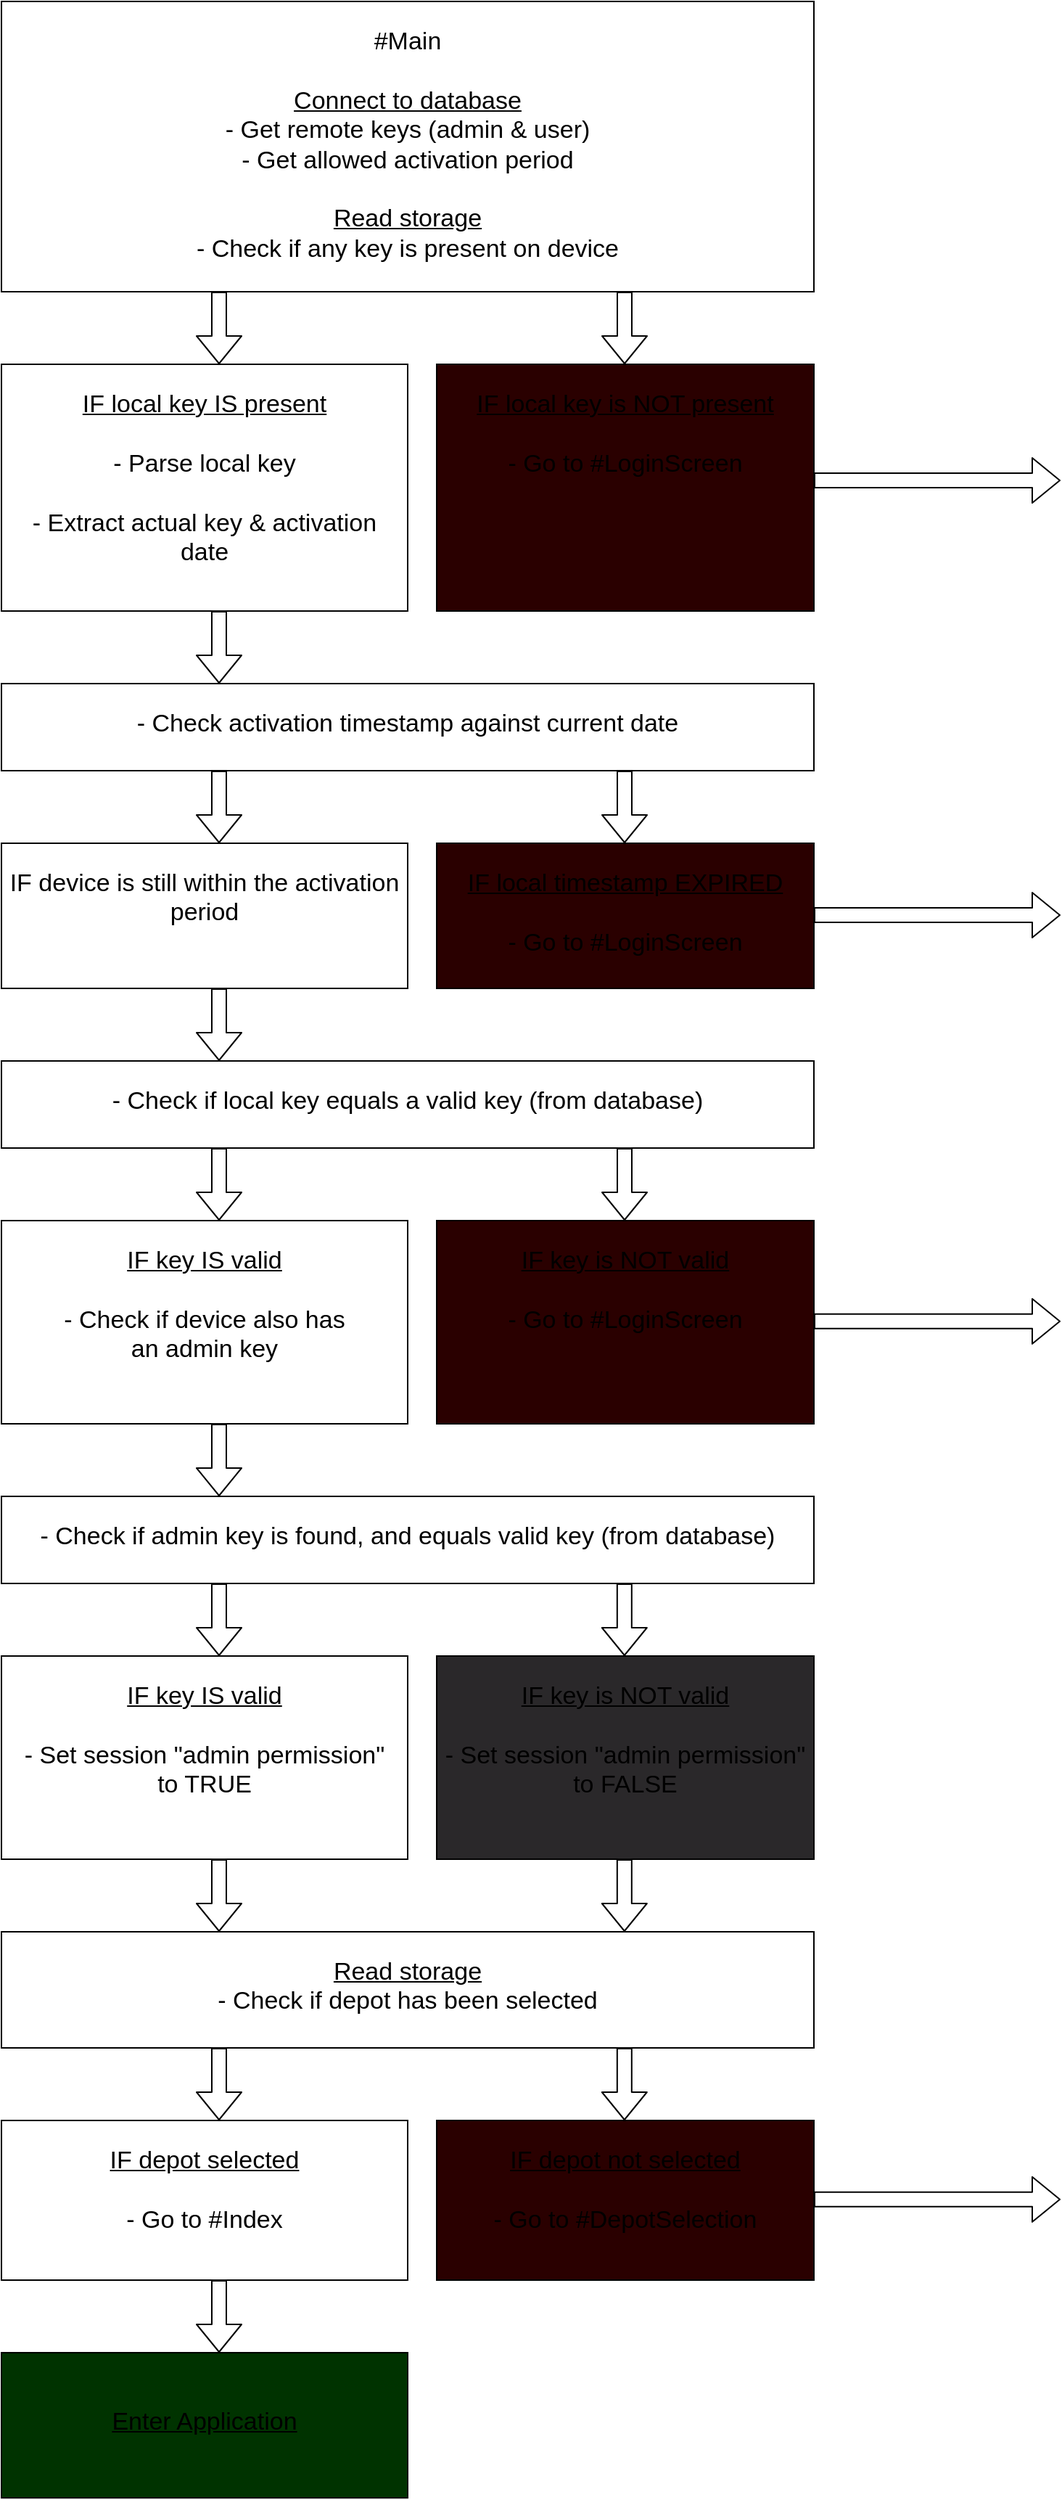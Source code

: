 <mxfile>
    <diagram id="Hc6afme303VNWuR9UEwJ" name="Page-1">
        <mxGraphModel dx="1616" dy="929" grid="1" gridSize="10" guides="1" tooltips="1" connect="1" arrows="1" fold="1" page="1" pageScale="1" pageWidth="3000" pageHeight="2800" math="0" shadow="0">
            <root>
                <mxCell id="0"/>
                <mxCell id="1" parent="0"/>
                <mxCell id="2" value="&lt;font style=&quot;font-size: 17px&quot;&gt;#Main&lt;br&gt;&lt;br&gt;&lt;u&gt;Connect to database&lt;/u&gt;&lt;br&gt;- Get remote keys (admin &amp;amp; user)&lt;br&gt;- Get allowed activation period&lt;br&gt;&lt;br&gt;&lt;u&gt;Read storage&lt;/u&gt;&lt;br&gt;- Check if any key is present on device&lt;br&gt;&lt;br&gt;&lt;/font&gt;" style="rounded=0;whiteSpace=wrap;html=1;verticalAlign=top;spacingTop=11;" vertex="1" parent="1">
                    <mxGeometry x="360" y="50" width="560" height="200" as="geometry"/>
                </mxCell>
                <mxCell id="3" value="&lt;span style=&quot;font-size: 17px&quot;&gt;&lt;u&gt;IF local key IS present&lt;br&gt;&lt;/u&gt;&lt;br&gt;- Parse local key&lt;br&gt;&lt;br&gt;- Extract actual key &amp;amp; activation&lt;br&gt;date&lt;br&gt;&lt;/span&gt;" style="rounded=0;whiteSpace=wrap;html=1;verticalAlign=top;spacingTop=11;" vertex="1" parent="1">
                    <mxGeometry x="360" y="300" width="280" height="170" as="geometry"/>
                </mxCell>
                <mxCell id="4" value="&lt;span style=&quot;font-size: 17px&quot;&gt;&lt;u&gt;IF local key is NOT present&lt;/u&gt;&lt;br&gt;&lt;br&gt;- Go to #LoginScreen&lt;br&gt;&lt;/span&gt;" style="rounded=0;whiteSpace=wrap;html=1;verticalAlign=top;spacingTop=11;fillColor=#2A0000;" vertex="1" parent="1">
                    <mxGeometry x="660" y="300" width="260" height="170" as="geometry"/>
                </mxCell>
                <mxCell id="5" value="&lt;span style=&quot;font-size: 17px&quot;&gt;&lt;u&gt;IF depot not selected&lt;/u&gt;&lt;br&gt;&lt;br&gt;- Go to #DepotSelection&lt;br&gt;&lt;/span&gt;" style="rounded=0;whiteSpace=wrap;html=1;verticalAlign=top;spacingTop=11;fillColor=#2A0000;" vertex="1" parent="1">
                    <mxGeometry x="660" y="1510" width="260" height="110" as="geometry"/>
                </mxCell>
                <mxCell id="8" value="&lt;span style=&quot;font-size: 17px&quot;&gt;&lt;u&gt;IF depot selected&lt;/u&gt;&lt;br&gt;&lt;br&gt;- Go to #Index&lt;br&gt;&lt;/span&gt;" style="rounded=0;whiteSpace=wrap;html=1;verticalAlign=top;spacingTop=11;" vertex="1" parent="1">
                    <mxGeometry x="360" y="1510" width="280" height="110" as="geometry"/>
                </mxCell>
                <mxCell id="11" value="" style="shape=flexArrow;endArrow=classic;html=1;fillColor=#ffffff;" edge="1" parent="1">
                    <mxGeometry width="50" height="50" relative="1" as="geometry">
                        <mxPoint x="510" y="1330" as="sourcePoint"/>
                        <mxPoint x="510" y="1380" as="targetPoint"/>
                    </mxGeometry>
                </mxCell>
                <mxCell id="12" value="&lt;u&gt;&lt;span style=&quot;font-size: 17px&quot;&gt;Read storage&lt;/span&gt;&lt;br style=&quot;font-size: 17px&quot;&gt;&lt;/u&gt;&lt;span style=&quot;font-size: 17px&quot;&gt;- Check if depot has been selected&lt;/span&gt;&lt;span style=&quot;font-size: 17px&quot;&gt;&lt;br&gt;&lt;/span&gt;" style="rounded=0;whiteSpace=wrap;html=1;verticalAlign=top;spacingTop=11;" vertex="1" parent="1">
                    <mxGeometry x="360" y="1380" width="560" height="80" as="geometry"/>
                </mxCell>
                <mxCell id="14" value="" style="shape=flexArrow;endArrow=classic;html=1;fillColor=#ffffff;" edge="1" parent="1">
                    <mxGeometry width="50" height="50" relative="1" as="geometry">
                        <mxPoint x="510" y="1460" as="sourcePoint"/>
                        <mxPoint x="510" y="1510" as="targetPoint"/>
                    </mxGeometry>
                </mxCell>
                <mxCell id="15" value="" style="shape=flexArrow;endArrow=classic;html=1;fillColor=#ffffff;" edge="1" parent="1">
                    <mxGeometry width="50" height="50" relative="1" as="geometry">
                        <mxPoint x="789.41" y="1460" as="sourcePoint"/>
                        <mxPoint x="789.41" y="1510" as="targetPoint"/>
                    </mxGeometry>
                </mxCell>
                <mxCell id="16" value="" style="shape=flexArrow;endArrow=classic;html=1;fillColor=#ffffff;" edge="1" parent="1">
                    <mxGeometry width="50" height="50" relative="1" as="geometry">
                        <mxPoint x="920" y="380" as="sourcePoint"/>
                        <mxPoint x="1090" y="380" as="targetPoint"/>
                    </mxGeometry>
                </mxCell>
                <mxCell id="18" value="&lt;span style=&quot;font-size: 17px&quot;&gt;IF device is still within the activation period&lt;/span&gt;&lt;span style=&quot;font-size: 17px&quot;&gt;&lt;br&gt;&lt;/span&gt;" style="rounded=0;whiteSpace=wrap;html=1;verticalAlign=top;spacingTop=11;" vertex="1" parent="1">
                    <mxGeometry x="360" y="630" width="280" height="100" as="geometry"/>
                </mxCell>
                <mxCell id="19" value="&lt;span style=&quot;font-size: 17px&quot;&gt;&lt;u&gt;IF key IS valid&lt;br&gt;&lt;/u&gt;&lt;br&gt;- Set session &quot;admin permission&quot;&lt;br&gt;to TRUE&lt;br&gt;&lt;/span&gt;" style="rounded=0;whiteSpace=wrap;html=1;verticalAlign=top;spacingTop=11;" vertex="1" parent="1">
                    <mxGeometry x="360" y="1190" width="280" height="140" as="geometry"/>
                </mxCell>
                <mxCell id="20" value="&lt;span style=&quot;font-size: 17px&quot;&gt;&lt;u&gt;IF key is NOT valid&lt;br&gt;&lt;/u&gt;&lt;br&gt;&lt;/span&gt;&lt;span style=&quot;font-size: 17px&quot;&gt;- Set session &quot;admin permission&quot;&lt;/span&gt;&lt;br style=&quot;font-size: 17px&quot;&gt;&lt;span style=&quot;font-size: 17px&quot;&gt;to FALSE&lt;/span&gt;&lt;span style=&quot;font-size: 17px&quot;&gt;&lt;br&gt;&lt;/span&gt;" style="rounded=0;whiteSpace=wrap;html=1;verticalAlign=top;spacingTop=11;fillColor=#2A282A;" vertex="1" parent="1">
                    <mxGeometry x="660" y="1190" width="260" height="140" as="geometry"/>
                </mxCell>
                <mxCell id="21" value="&lt;span style=&quot;font-size: 17px&quot;&gt;- Check activation timestamp against current date&lt;/span&gt;&lt;span style=&quot;font-size: 17px&quot;&gt;&lt;br&gt;&lt;/span&gt;" style="rounded=0;whiteSpace=wrap;html=1;verticalAlign=top;spacingTop=11;" vertex="1" parent="1">
                    <mxGeometry x="360" y="520" width="560" height="60" as="geometry"/>
                </mxCell>
                <mxCell id="22" value="&lt;span style=&quot;font-size: 17px&quot;&gt;&lt;u&gt;IF local timestamp EXPIRED&lt;br&gt;&lt;/u&gt;&lt;/span&gt;&lt;span style=&quot;font-size: 17px&quot;&gt;&lt;br&gt;&lt;/span&gt;&lt;span style=&quot;font-size: 17px&quot;&gt;- Go to #LoginScreen&lt;br&gt;&lt;/span&gt;" style="rounded=0;whiteSpace=wrap;html=1;verticalAlign=top;spacingTop=11;fillColor=#2A0000;" vertex="1" parent="1">
                    <mxGeometry x="660" y="630" width="260" height="100" as="geometry"/>
                </mxCell>
                <mxCell id="23" value="&lt;span style=&quot;font-size: 17px&quot;&gt;- Check if local key equals a valid key (from database)&lt;/span&gt;&lt;span style=&quot;font-size: 17px&quot;&gt;&lt;br&gt;&lt;/span&gt;" style="rounded=0;whiteSpace=wrap;html=1;verticalAlign=top;spacingTop=11;" vertex="1" parent="1">
                    <mxGeometry x="360" y="780" width="560" height="60" as="geometry"/>
                </mxCell>
                <mxCell id="25" value="" style="shape=flexArrow;endArrow=classic;html=1;fillColor=#ffffff;" edge="1" parent="1">
                    <mxGeometry width="50" height="50" relative="1" as="geometry">
                        <mxPoint x="510" y="250" as="sourcePoint"/>
                        <mxPoint x="510" y="300" as="targetPoint"/>
                    </mxGeometry>
                </mxCell>
                <mxCell id="27" value="" style="shape=flexArrow;endArrow=classic;html=1;fillColor=#ffffff;" edge="1" parent="1">
                    <mxGeometry width="50" height="50" relative="1" as="geometry">
                        <mxPoint x="789.5" y="250" as="sourcePoint"/>
                        <mxPoint x="789.5" y="300" as="targetPoint"/>
                    </mxGeometry>
                </mxCell>
                <mxCell id="28" value="" style="shape=flexArrow;endArrow=classic;html=1;fillColor=#ffffff;" edge="1" parent="1">
                    <mxGeometry width="50" height="50" relative="1" as="geometry">
                        <mxPoint x="510" y="470" as="sourcePoint"/>
                        <mxPoint x="510" y="520" as="targetPoint"/>
                    </mxGeometry>
                </mxCell>
                <mxCell id="29" value="" style="shape=flexArrow;endArrow=classic;html=1;fillColor=#ffffff;" edge="1" parent="1">
                    <mxGeometry width="50" height="50" relative="1" as="geometry">
                        <mxPoint x="510" y="580" as="sourcePoint"/>
                        <mxPoint x="510" y="630" as="targetPoint"/>
                    </mxGeometry>
                </mxCell>
                <mxCell id="30" value="" style="shape=flexArrow;endArrow=classic;html=1;fillColor=#ffffff;" edge="1" parent="1">
                    <mxGeometry width="50" height="50" relative="1" as="geometry">
                        <mxPoint x="789.5" y="580" as="sourcePoint"/>
                        <mxPoint x="789.5" y="630" as="targetPoint"/>
                    </mxGeometry>
                </mxCell>
                <mxCell id="31" value="" style="shape=flexArrow;endArrow=classic;html=1;fillColor=#ffffff;" edge="1" parent="1">
                    <mxGeometry width="50" height="50" relative="1" as="geometry">
                        <mxPoint x="920" y="679.5" as="sourcePoint"/>
                        <mxPoint x="1090" y="679.5" as="targetPoint"/>
                    </mxGeometry>
                </mxCell>
                <mxCell id="32" value="" style="shape=flexArrow;endArrow=classic;html=1;fillColor=#ffffff;" edge="1" parent="1">
                    <mxGeometry width="50" height="50" relative="1" as="geometry">
                        <mxPoint x="510" y="730" as="sourcePoint"/>
                        <mxPoint x="510" y="780" as="targetPoint"/>
                    </mxGeometry>
                </mxCell>
                <mxCell id="33" value="&lt;span style=&quot;font-size: 17px&quot;&gt;- Check if admin key is found, and equals valid key (from database)&lt;/span&gt;&lt;span style=&quot;font-size: 17px&quot;&gt;&lt;br&gt;&lt;/span&gt;" style="rounded=0;whiteSpace=wrap;html=1;verticalAlign=top;spacingTop=11;" vertex="1" parent="1">
                    <mxGeometry x="360" y="1080" width="560" height="60" as="geometry"/>
                </mxCell>
                <mxCell id="34" value="&lt;span style=&quot;font-size: 17px&quot;&gt;&lt;u&gt;IF key IS valid&lt;br&gt;&lt;/u&gt;&lt;br&gt;- Check if device also has&lt;br&gt;an admin key&lt;br&gt;&lt;/span&gt;" style="rounded=0;whiteSpace=wrap;html=1;verticalAlign=top;spacingTop=11;" vertex="1" parent="1">
                    <mxGeometry x="360" y="890" width="280" height="140" as="geometry"/>
                </mxCell>
                <mxCell id="35" value="&lt;span style=&quot;font-size: 17px&quot;&gt;&lt;u&gt;IF key is NOT valid&lt;br&gt;&lt;/u&gt;&lt;br&gt;&lt;/span&gt;&lt;span style=&quot;font-size: 17px&quot;&gt;- Go to #LoginScreen&lt;/span&gt;&lt;span style=&quot;font-size: 17px&quot;&gt;&lt;br&gt;&lt;/span&gt;" style="rounded=0;whiteSpace=wrap;html=1;verticalAlign=top;spacingTop=11;fillColor=#2A0000;" vertex="1" parent="1">
                    <mxGeometry x="660" y="890" width="260" height="140" as="geometry"/>
                </mxCell>
                <mxCell id="36" value="" style="shape=flexArrow;endArrow=classic;html=1;fillColor=#ffffff;" edge="1" parent="1">
                    <mxGeometry width="50" height="50" relative="1" as="geometry">
                        <mxPoint x="510" y="840" as="sourcePoint"/>
                        <mxPoint x="510" y="890" as="targetPoint"/>
                    </mxGeometry>
                </mxCell>
                <mxCell id="37" value="" style="shape=flexArrow;endArrow=classic;html=1;fillColor=#ffffff;" edge="1" parent="1">
                    <mxGeometry width="50" height="50" relative="1" as="geometry">
                        <mxPoint x="510" y="1030" as="sourcePoint"/>
                        <mxPoint x="510" y="1080" as="targetPoint"/>
                    </mxGeometry>
                </mxCell>
                <mxCell id="38" value="" style="shape=flexArrow;endArrow=classic;html=1;fillColor=#ffffff;" edge="1" parent="1">
                    <mxGeometry width="50" height="50" relative="1" as="geometry">
                        <mxPoint x="789.5" y="840" as="sourcePoint"/>
                        <mxPoint x="789.5" y="890" as="targetPoint"/>
                    </mxGeometry>
                </mxCell>
                <mxCell id="39" value="" style="shape=flexArrow;endArrow=classic;html=1;fillColor=#ffffff;" edge="1" parent="1">
                    <mxGeometry width="50" height="50" relative="1" as="geometry">
                        <mxPoint x="510" y="1140" as="sourcePoint"/>
                        <mxPoint x="510" y="1190" as="targetPoint"/>
                    </mxGeometry>
                </mxCell>
                <mxCell id="40" value="" style="shape=flexArrow;endArrow=classic;html=1;fillColor=#ffffff;" edge="1" parent="1">
                    <mxGeometry width="50" height="50" relative="1" as="geometry">
                        <mxPoint x="789.41" y="1140" as="sourcePoint"/>
                        <mxPoint x="789.41" y="1190" as="targetPoint"/>
                    </mxGeometry>
                </mxCell>
                <mxCell id="42" value="" style="shape=flexArrow;endArrow=classic;html=1;fillColor=#ffffff;" edge="1" parent="1">
                    <mxGeometry width="50" height="50" relative="1" as="geometry">
                        <mxPoint x="920" y="959.41" as="sourcePoint"/>
                        <mxPoint x="1090" y="959.41" as="targetPoint"/>
                    </mxGeometry>
                </mxCell>
                <mxCell id="44" value="" style="shape=flexArrow;endArrow=classic;html=1;fillColor=#ffffff;" edge="1" parent="1">
                    <mxGeometry width="50" height="50" relative="1" as="geometry">
                        <mxPoint x="920" y="1564.41" as="sourcePoint"/>
                        <mxPoint x="1090" y="1564.41" as="targetPoint"/>
                    </mxGeometry>
                </mxCell>
                <mxCell id="45" value="&lt;span style=&quot;font-size: 17px&quot;&gt;&lt;u&gt;&lt;br&gt;Enter Application&lt;/u&gt;&lt;br&gt;&lt;/span&gt;" style="rounded=0;whiteSpace=wrap;html=1;verticalAlign=top;spacingTop=11;fillColor=#003300;" vertex="1" parent="1">
                    <mxGeometry x="360" y="1670" width="280" height="100" as="geometry"/>
                </mxCell>
                <mxCell id="46" value="" style="shape=flexArrow;endArrow=classic;html=1;fillColor=#ffffff;" edge="1" parent="1">
                    <mxGeometry width="50" height="50" relative="1" as="geometry">
                        <mxPoint x="510" y="1620" as="sourcePoint"/>
                        <mxPoint x="510" y="1670" as="targetPoint"/>
                    </mxGeometry>
                </mxCell>
                <mxCell id="47" value="" style="shape=flexArrow;endArrow=classic;html=1;fillColor=#ffffff;" edge="1" parent="1">
                    <mxGeometry width="50" height="50" relative="1" as="geometry">
                        <mxPoint x="789.41" y="1330" as="sourcePoint"/>
                        <mxPoint x="789.41" y="1380" as="targetPoint"/>
                    </mxGeometry>
                </mxCell>
            </root>
        </mxGraphModel>
    </diagram>
</mxfile>